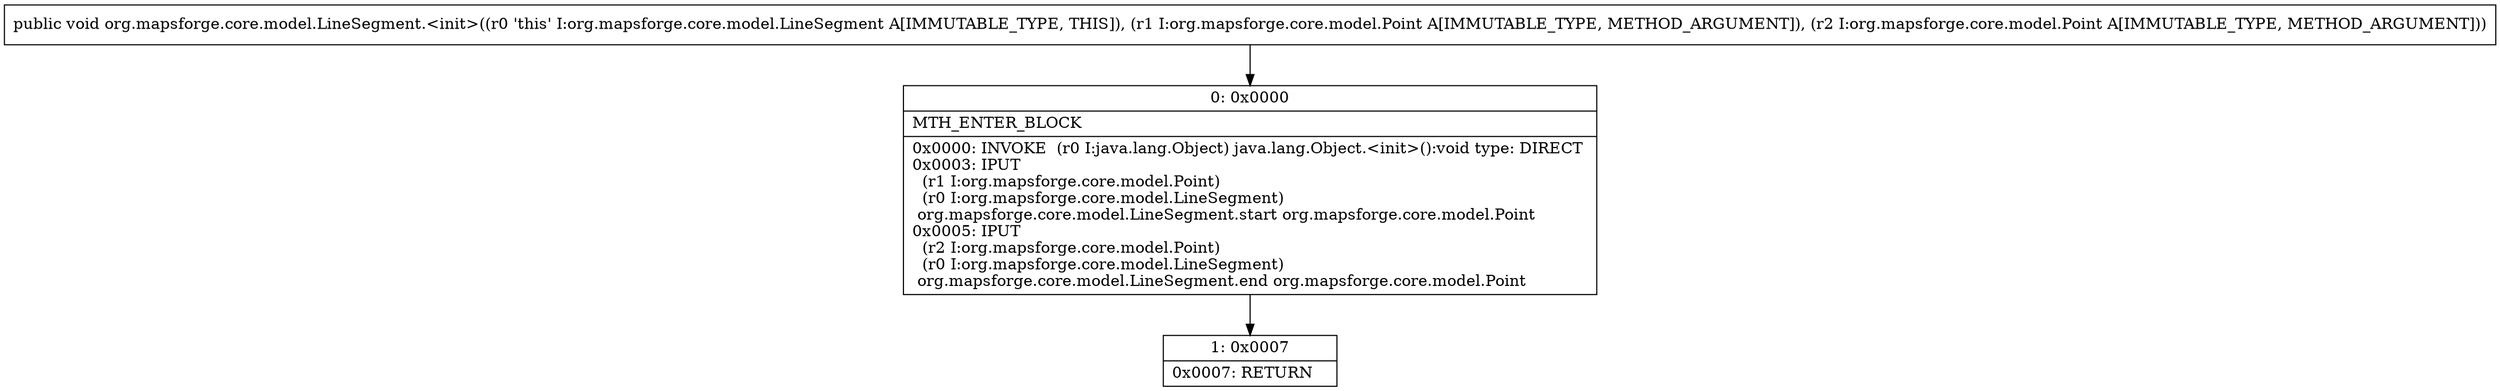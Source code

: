 digraph "CFG fororg.mapsforge.core.model.LineSegment.\<init\>(Lorg\/mapsforge\/core\/model\/Point;Lorg\/mapsforge\/core\/model\/Point;)V" {
Node_0 [shape=record,label="{0\:\ 0x0000|MTH_ENTER_BLOCK\l|0x0000: INVOKE  (r0 I:java.lang.Object) java.lang.Object.\<init\>():void type: DIRECT \l0x0003: IPUT  \l  (r1 I:org.mapsforge.core.model.Point)\l  (r0 I:org.mapsforge.core.model.LineSegment)\l org.mapsforge.core.model.LineSegment.start org.mapsforge.core.model.Point \l0x0005: IPUT  \l  (r2 I:org.mapsforge.core.model.Point)\l  (r0 I:org.mapsforge.core.model.LineSegment)\l org.mapsforge.core.model.LineSegment.end org.mapsforge.core.model.Point \l}"];
Node_1 [shape=record,label="{1\:\ 0x0007|0x0007: RETURN   \l}"];
MethodNode[shape=record,label="{public void org.mapsforge.core.model.LineSegment.\<init\>((r0 'this' I:org.mapsforge.core.model.LineSegment A[IMMUTABLE_TYPE, THIS]), (r1 I:org.mapsforge.core.model.Point A[IMMUTABLE_TYPE, METHOD_ARGUMENT]), (r2 I:org.mapsforge.core.model.Point A[IMMUTABLE_TYPE, METHOD_ARGUMENT])) }"];
MethodNode -> Node_0;
Node_0 -> Node_1;
}

